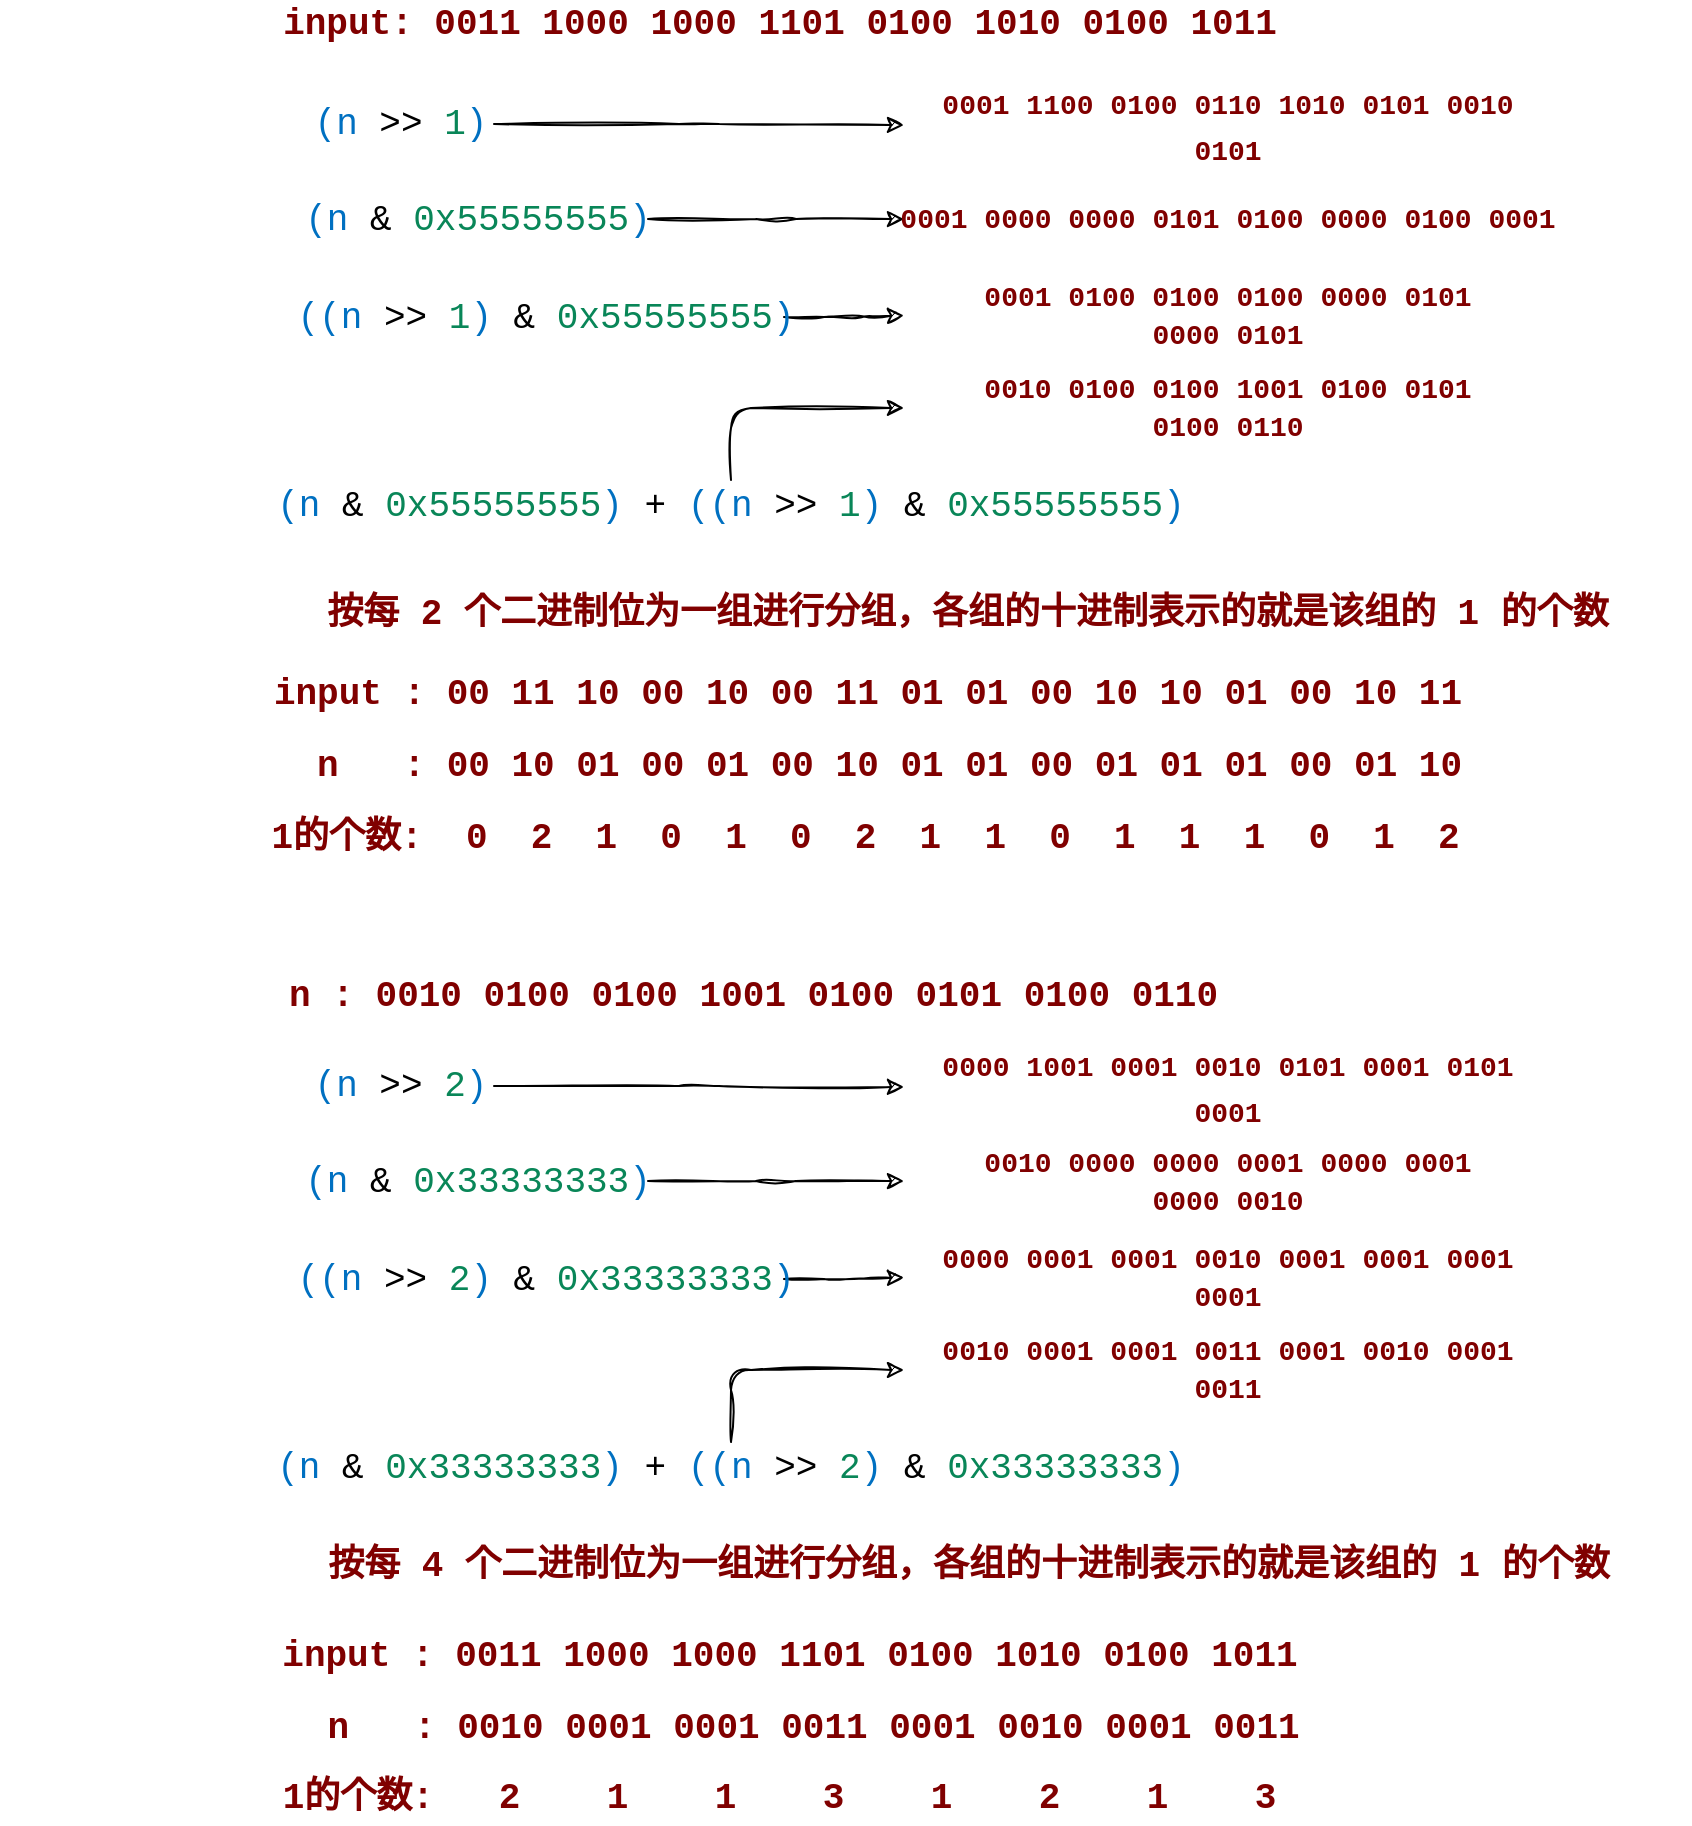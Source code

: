 <mxfile version="18.0.3" type="github">
  <diagram id="TyiRwvARTlcHj0YqI167" name="Page-1">
    <mxGraphModel dx="1438" dy="947" grid="1" gridSize="12" guides="1" tooltips="1" connect="1" arrows="1" fold="1" page="0" pageScale="1" pageWidth="827" pageHeight="1169" math="0" shadow="0">
      <root>
        <mxCell id="0" />
        <mxCell id="1" parent="0" />
        <mxCell id="M0y0zlbj2SUJRoKViv4J-130" value="&lt;div style=&quot;font-family: Consolas, &amp;quot;Courier New&amp;quot;, monospace; line-height: 19px;&quot;&gt;&lt;span style=&quot;color: rgb(128, 0, 0); font-weight: bold;&quot;&gt;&lt;font style=&quot;font-size: 18px;&quot;&gt;input:&amp;nbsp;0011&amp;nbsp;1000&amp;nbsp;1000&amp;nbsp;1101&amp;nbsp;0100&amp;nbsp;1010&amp;nbsp;0100&amp;nbsp;1011&lt;/font&gt;&lt;/span&gt;&lt;/div&gt;" style="text;html=1;strokeColor=none;fillColor=none;align=center;verticalAlign=middle;whiteSpace=wrap;rounded=0;sketch=1;" vertex="1" parent="1">
          <mxGeometry x="-60" y="-120" width="476" height="26" as="geometry" />
        </mxCell>
        <mxCell id="M0y0zlbj2SUJRoKViv4J-140" value="" style="edgeStyle=orthogonalEdgeStyle;sketch=1;orthogonalLoop=1;jettySize=auto;html=1;fontSize=18;" edge="1" parent="1" source="M0y0zlbj2SUJRoKViv4J-135" target="M0y0zlbj2SUJRoKViv4J-139">
          <mxGeometry relative="1" as="geometry" />
        </mxCell>
        <mxCell id="M0y0zlbj2SUJRoKViv4J-135" value="&lt;span style=&quot;font-family: Consolas, &amp;quot;Courier New&amp;quot;, monospace; color: rgb(0, 112, 193);&quot;&gt;(n&amp;nbsp;&lt;/span&gt;&lt;span style=&quot;font-family: Consolas, &amp;quot;Courier New&amp;quot;, monospace;&quot;&gt;&amp;amp;&lt;/span&gt;&lt;span style=&quot;font-family: Consolas, &amp;quot;Courier New&amp;quot;, monospace; color: rgb(0, 112, 193);&quot;&gt;&amp;nbsp;&lt;/span&gt;&lt;span style=&quot;font-family: Consolas, &amp;quot;Courier New&amp;quot;, monospace; color: rgb(9, 134, 88);&quot;&gt;0x55555555&lt;/span&gt;&lt;span style=&quot;font-family: Consolas, &amp;quot;Courier New&amp;quot;, monospace; color: rgb(0, 112, 193);&quot;&gt;)&lt;/span&gt;" style="text;html=1;strokeColor=none;fillColor=none;align=center;verticalAlign=middle;whiteSpace=wrap;rounded=0;sketch=1;fontSize=18;" vertex="1" parent="1">
          <mxGeometry x="-58" y="-26" width="170" height="31" as="geometry" />
        </mxCell>
        <mxCell id="M0y0zlbj2SUJRoKViv4J-146" value="" style="edgeStyle=orthogonalEdgeStyle;sketch=1;orthogonalLoop=1;jettySize=auto;html=1;fontSize=18;" edge="1" parent="1" source="M0y0zlbj2SUJRoKViv4J-136" target="M0y0zlbj2SUJRoKViv4J-145">
          <mxGeometry relative="1" as="geometry" />
        </mxCell>
        <mxCell id="M0y0zlbj2SUJRoKViv4J-136" value="&lt;span style=&quot;font-family: Consolas, &amp;quot;Courier New&amp;quot;, monospace; color: rgb(0, 112, 193);&quot;&gt;(n&amp;nbsp;&lt;/span&gt;&lt;span style=&quot;font-family: Consolas, &amp;quot;Courier New&amp;quot;, monospace;&quot;&gt;&amp;gt;&amp;gt;&lt;/span&gt;&lt;span style=&quot;font-family: Consolas, &amp;quot;Courier New&amp;quot;, monospace; color: rgb(0, 112, 193);&quot;&gt;&amp;nbsp;&lt;/span&gt;&lt;span style=&quot;font-family: Consolas, &amp;quot;Courier New&amp;quot;, monospace; color: rgb(9, 134, 88);&quot;&gt;1&lt;/span&gt;&lt;span style=&quot;font-family: Consolas, &amp;quot;Courier New&amp;quot;, monospace; color: rgb(0, 112, 193);&quot;&gt;)&lt;/span&gt;" style="text;html=1;strokeColor=none;fillColor=none;align=center;verticalAlign=middle;whiteSpace=wrap;rounded=0;sketch=1;fontSize=18;" vertex="1" parent="1">
          <mxGeometry x="-58" y="-74" width="93" height="32" as="geometry" />
        </mxCell>
        <mxCell id="M0y0zlbj2SUJRoKViv4J-149" value="" style="edgeStyle=orthogonalEdgeStyle;sketch=1;orthogonalLoop=1;jettySize=auto;html=1;fontSize=14;" edge="1" parent="1" source="M0y0zlbj2SUJRoKViv4J-137" target="M0y0zlbj2SUJRoKViv4J-148">
          <mxGeometry relative="1" as="geometry" />
        </mxCell>
        <mxCell id="M0y0zlbj2SUJRoKViv4J-137" value="&lt;span style=&quot;font-family: Consolas, &amp;quot;Courier New&amp;quot;, monospace; color: rgb(0, 112, 193);&quot;&gt;((n&amp;nbsp;&lt;/span&gt;&lt;span style=&quot;font-family: Consolas, &amp;quot;Courier New&amp;quot;, monospace;&quot;&gt;&amp;gt;&amp;gt;&lt;/span&gt;&lt;span style=&quot;font-family: Consolas, &amp;quot;Courier New&amp;quot;, monospace; color: rgb(0, 112, 193);&quot;&gt;&amp;nbsp;&lt;/span&gt;&lt;span style=&quot;font-family: Consolas, &amp;quot;Courier New&amp;quot;, monospace; color: rgb(9, 134, 88);&quot;&gt;1&lt;/span&gt;&lt;span style=&quot;font-family: Consolas, &amp;quot;Courier New&amp;quot;, monospace; color: rgb(0, 112, 193);&quot;&gt;)&amp;nbsp;&lt;/span&gt;&lt;span style=&quot;font-family: Consolas, &amp;quot;Courier New&amp;quot;, monospace;&quot;&gt;&amp;amp;&lt;/span&gt;&lt;span style=&quot;font-family: Consolas, &amp;quot;Courier New&amp;quot;, monospace; color: rgb(0, 112, 193);&quot;&gt;&amp;nbsp;&lt;/span&gt;&lt;span style=&quot;font-family: Consolas, &amp;quot;Courier New&amp;quot;, monospace; color: rgb(9, 134, 88);&quot;&gt;0x55555555&lt;/span&gt;&lt;span style=&quot;font-family: Consolas, &amp;quot;Courier New&amp;quot;, monospace; color: rgb(0, 112, 193);&quot;&gt;)&lt;/span&gt;" style="text;html=1;strokeColor=none;fillColor=none;align=center;verticalAlign=middle;whiteSpace=wrap;rounded=0;sketch=1;fontSize=18;" vertex="1" parent="1">
          <mxGeometry x="-58" y="22" width="238" height="33" as="geometry" />
        </mxCell>
        <mxCell id="M0y0zlbj2SUJRoKViv4J-154" style="edgeStyle=orthogonalEdgeStyle;sketch=1;orthogonalLoop=1;jettySize=auto;html=1;entryX=0;entryY=0.5;entryDx=0;entryDy=0;fontSize=14;" edge="1" parent="1" source="M0y0zlbj2SUJRoKViv4J-138" target="M0y0zlbj2SUJRoKViv4J-152">
          <mxGeometry relative="1" as="geometry" />
        </mxCell>
        <mxCell id="M0y0zlbj2SUJRoKViv4J-138" value="&lt;span style=&quot;font-family: Consolas, &amp;quot;Courier New&amp;quot;, monospace; color: rgb(0, 112, 193);&quot;&gt;(n&amp;nbsp;&lt;/span&gt;&lt;span style=&quot;font-family: Consolas, &amp;quot;Courier New&amp;quot;, monospace;&quot;&gt;&amp;amp;&lt;/span&gt;&lt;span style=&quot;font-family: Consolas, &amp;quot;Courier New&amp;quot;, monospace; color: rgb(0, 112, 193);&quot;&gt;&amp;nbsp;&lt;/span&gt;&lt;span style=&quot;font-family: Consolas, &amp;quot;Courier New&amp;quot;, monospace; color: rgb(9, 134, 88);&quot;&gt;0x55555555&lt;/span&gt;&lt;span style=&quot;font-family: Consolas, &amp;quot;Courier New&amp;quot;, monospace; color: rgb(0, 112, 193);&quot;&gt;)&amp;nbsp;&lt;/span&gt;&lt;span style=&quot;font-family: Consolas, &amp;quot;Courier New&amp;quot;, monospace;&quot;&gt;+&lt;/span&gt;&lt;span style=&quot;font-family: Consolas, &amp;quot;Courier New&amp;quot;, monospace; color: rgb(0, 112, 193);&quot;&gt;&amp;nbsp;((n&amp;nbsp;&lt;/span&gt;&lt;span style=&quot;font-family: Consolas, &amp;quot;Courier New&amp;quot;, monospace;&quot;&gt;&amp;gt;&amp;gt;&lt;/span&gt;&lt;span style=&quot;font-family: Consolas, &amp;quot;Courier New&amp;quot;, monospace; color: rgb(0, 112, 193);&quot;&gt;&amp;nbsp;&lt;/span&gt;&lt;span style=&quot;font-family: Consolas, &amp;quot;Courier New&amp;quot;, monospace; color: rgb(9, 134, 88);&quot;&gt;1&lt;/span&gt;&lt;span style=&quot;font-family: Consolas, &amp;quot;Courier New&amp;quot;, monospace; color: rgb(0, 112, 193);&quot;&gt;)&amp;nbsp;&lt;/span&gt;&lt;span style=&quot;font-family: Consolas, &amp;quot;Courier New&amp;quot;, monospace;&quot;&gt;&amp;amp;&lt;/span&gt;&lt;span style=&quot;font-family: Consolas, &amp;quot;Courier New&amp;quot;, monospace; color: rgb(0, 112, 193);&quot;&gt;&amp;nbsp;&lt;/span&gt;&lt;span style=&quot;font-family: Consolas, &amp;quot;Courier New&amp;quot;, monospace; color: rgb(9, 134, 88);&quot;&gt;0x55555555&lt;/span&gt;&lt;span style=&quot;font-family: Consolas, &amp;quot;Courier New&amp;quot;, monospace; color: rgb(0, 112, 193);&quot;&gt;)&lt;/span&gt;" style="text;html=1;strokeColor=none;fillColor=none;align=center;verticalAlign=middle;whiteSpace=wrap;rounded=0;sketch=1;fontSize=18;" vertex="1" parent="1">
          <mxGeometry x="-72" y="120" width="451" height="26" as="geometry" />
        </mxCell>
        <mxCell id="M0y0zlbj2SUJRoKViv4J-139" value="&lt;div style=&quot;font-family: Consolas, &amp;quot;Courier New&amp;quot;, monospace; font-size: 14px; line-height: 19px;&quot;&gt;&lt;span style=&quot;color: #800000;font-weight: bold;&quot;&gt;0001&amp;nbsp;0000&amp;nbsp;0000&amp;nbsp;0101&amp;nbsp;0100&amp;nbsp;0000&amp;nbsp;0100&amp;nbsp;0001&lt;/span&gt;&lt;/div&gt;" style="text;html=1;strokeColor=none;fillColor=none;align=center;verticalAlign=middle;whiteSpace=wrap;rounded=0;sketch=1;fontSize=18;" vertex="1" parent="1">
          <mxGeometry x="240" y="-21.75" width="324" height="22.5" as="geometry" />
        </mxCell>
        <mxCell id="M0y0zlbj2SUJRoKViv4J-145" value="&lt;span style=&quot;color: rgb(128, 0, 0); font-family: Consolas, &amp;quot;Courier New&amp;quot;, monospace; font-weight: 700;&quot;&gt;&lt;font style=&quot;font-size: 14px;&quot;&gt;0001 1100 0100 0110 1010 0101 0010 0101&lt;/font&gt;&lt;/span&gt;" style="text;html=1;strokeColor=none;fillColor=none;align=center;verticalAlign=middle;whiteSpace=wrap;rounded=0;sketch=1;fontSize=18;" vertex="1" parent="1">
          <mxGeometry x="240" y="-73" width="324" height="31" as="geometry" />
        </mxCell>
        <mxCell id="M0y0zlbj2SUJRoKViv4J-148" value="&lt;div style=&quot;font-family: Consolas, &amp;quot;Courier New&amp;quot;, monospace; line-height: 19px;&quot;&gt;&lt;span style=&quot;color: #800000;font-weight: bold;&quot;&gt;0001&amp;nbsp;0100&amp;nbsp;0100&amp;nbsp;0100&amp;nbsp;0000&amp;nbsp;0101 0000&amp;nbsp;0101&lt;/span&gt;&lt;/div&gt;" style="text;html=1;strokeColor=none;fillColor=none;align=center;verticalAlign=middle;whiteSpace=wrap;rounded=0;sketch=1;fontSize=14;" vertex="1" parent="1">
          <mxGeometry x="240" y="26.5" width="324" height="22.5" as="geometry" />
        </mxCell>
        <mxCell id="M0y0zlbj2SUJRoKViv4J-152" value="&lt;div style=&quot;font-family: Consolas, &amp;quot;Courier New&amp;quot;, monospace; line-height: 19px;&quot;&gt;&lt;span style=&quot;color: #800000;font-weight: bold;&quot;&gt;0010&amp;nbsp;0100&amp;nbsp;0100 1001 0100&amp;nbsp;0101 0100&amp;nbsp;0110&lt;/span&gt;&lt;/div&gt;" style="text;html=1;strokeColor=none;fillColor=none;align=center;verticalAlign=middle;whiteSpace=wrap;rounded=0;sketch=1;fontSize=14;" vertex="1" parent="1">
          <mxGeometry x="240" y="72" width="324" height="24" as="geometry" />
        </mxCell>
        <mxCell id="M0y0zlbj2SUJRoKViv4J-155" value="&lt;div style=&quot;font-family: Consolas, &amp;quot;Courier New&amp;quot;, monospace; line-height: 19px;&quot;&gt;&lt;span style=&quot;color: rgb(128, 0, 0);&quot;&gt;&lt;b&gt;&lt;font style=&quot;font-size: 18px;&quot;&gt;按每&amp;nbsp;2&amp;nbsp;个二进制位为一组进行分组，各组的十进制表示的就是该组的 1 的个数&lt;/font&gt;&lt;/b&gt;&lt;/span&gt;&lt;/div&gt;" style="text;html=1;strokeColor=none;fillColor=none;align=center;verticalAlign=middle;whiteSpace=wrap;rounded=0;sketch=1;fontSize=14;" vertex="1" parent="1">
          <mxGeometry x="-88" y="159" width="720" height="56" as="geometry" />
        </mxCell>
        <mxCell id="M0y0zlbj2SUJRoKViv4J-156" value="&lt;div style=&quot;font-family: Consolas, &amp;quot;Courier New&amp;quot;, monospace; line-height: 19px;&quot;&gt;&lt;span style=&quot;color: rgb(128, 0, 0); font-weight: bold;&quot;&gt;&lt;font style=&quot;font-size: 18px;&quot;&gt;input :&amp;nbsp;00 11&amp;nbsp;10 00&amp;nbsp;10 00&amp;nbsp;11 01&amp;nbsp;01 00&amp;nbsp;10 10&amp;nbsp;01 00&amp;nbsp;10 11&lt;/font&gt;&lt;/span&gt;&lt;/div&gt;" style="text;html=1;strokeColor=none;fillColor=none;align=center;verticalAlign=middle;whiteSpace=wrap;rounded=0;sketch=1;" vertex="1" parent="1">
          <mxGeometry x="-143" y="216" width="730" height="24" as="geometry" />
        </mxCell>
        <mxCell id="M0y0zlbj2SUJRoKViv4J-157" value="&lt;div style=&quot;font-family: Consolas, &amp;quot;Courier New&amp;quot;, monospace; line-height: 19px;&quot;&gt;&lt;span style=&quot;color: rgb(128, 0, 0); font-weight: bold;&quot;&gt;&lt;font style=&quot;font-size: 18px;&quot;&gt;&amp;nbsp; n&amp;nbsp; &amp;nbsp;:&amp;nbsp;00 10 01 00 01 00&amp;nbsp;10 01&amp;nbsp;01 00 01 01 01 00 01 10&lt;/font&gt;&lt;/span&gt;&lt;/div&gt;" style="text;html=1;strokeColor=none;fillColor=none;align=center;verticalAlign=middle;whiteSpace=wrap;rounded=0;sketch=1;" vertex="1" parent="1">
          <mxGeometry x="-143" y="252" width="730" height="24" as="geometry" />
        </mxCell>
        <mxCell id="M0y0zlbj2SUJRoKViv4J-158" value="&lt;div style=&quot;font-family: Consolas, &amp;quot;Courier New&amp;quot;, monospace; line-height: 19px;&quot;&gt;&lt;span style=&quot;color: rgb(128, 0, 0); font-weight: bold;&quot;&gt;&lt;font style=&quot;font-size: 18px;&quot;&gt;&amp;nbsp; 1的个数:&amp;nbsp; 0&amp;nbsp; 2&amp;nbsp; 1&amp;nbsp; 0&amp;nbsp; 1&amp;nbsp; 0&amp;nbsp; 2&amp;nbsp; 1&amp;nbsp; 1&amp;nbsp; 0&amp;nbsp; 1&amp;nbsp; 1&amp;nbsp; 1&amp;nbsp; 0&amp;nbsp; 1&amp;nbsp; 2&lt;/font&gt;&lt;/span&gt;&lt;/div&gt;" style="text;html=1;strokeColor=none;fillColor=none;align=center;verticalAlign=middle;whiteSpace=wrap;rounded=0;sketch=1;" vertex="1" parent="1">
          <mxGeometry x="-155" y="288" width="730" height="24" as="geometry" />
        </mxCell>
        <mxCell id="M0y0zlbj2SUJRoKViv4J-177" value="" style="edgeStyle=orthogonalEdgeStyle;sketch=1;orthogonalLoop=1;jettySize=auto;html=1;fontSize=18;" edge="1" source="M0y0zlbj2SUJRoKViv4J-178" target="M0y0zlbj2SUJRoKViv4J-185" parent="1">
          <mxGeometry relative="1" as="geometry" />
        </mxCell>
        <mxCell id="M0y0zlbj2SUJRoKViv4J-178" value="&lt;span style=&quot;font-family: Consolas, &amp;quot;Courier New&amp;quot;, monospace; color: rgb(0, 112, 193);&quot;&gt;(n&amp;nbsp;&lt;/span&gt;&lt;span style=&quot;font-family: Consolas, &amp;quot;Courier New&amp;quot;, monospace;&quot;&gt;&amp;amp;&lt;/span&gt;&lt;span style=&quot;font-family: Consolas, &amp;quot;Courier New&amp;quot;, monospace; color: rgb(0, 112, 193);&quot;&gt;&amp;nbsp;&lt;/span&gt;&lt;span style=&quot;font-family: Consolas, &amp;quot;Courier New&amp;quot;, monospace; color: rgb(9, 134, 88);&quot;&gt;0x33333333&lt;/span&gt;&lt;span style=&quot;font-family: Consolas, &amp;quot;Courier New&amp;quot;, monospace; color: rgb(0, 112, 193);&quot;&gt;)&lt;/span&gt;" style="text;html=1;strokeColor=none;fillColor=none;align=center;verticalAlign=middle;whiteSpace=wrap;rounded=0;sketch=1;fontSize=18;" vertex="1" parent="1">
          <mxGeometry x="-58" y="455" width="170" height="31" as="geometry" />
        </mxCell>
        <mxCell id="M0y0zlbj2SUJRoKViv4J-179" value="" style="edgeStyle=orthogonalEdgeStyle;sketch=1;orthogonalLoop=1;jettySize=auto;html=1;fontSize=18;" edge="1" source="M0y0zlbj2SUJRoKViv4J-180" target="M0y0zlbj2SUJRoKViv4J-186" parent="1">
          <mxGeometry relative="1" as="geometry" />
        </mxCell>
        <mxCell id="M0y0zlbj2SUJRoKViv4J-180" value="&lt;span style=&quot;font-family: Consolas, &amp;quot;Courier New&amp;quot;, monospace; color: rgb(0, 112, 193);&quot;&gt;(n&amp;nbsp;&lt;/span&gt;&lt;span style=&quot;font-family: Consolas, &amp;quot;Courier New&amp;quot;, monospace;&quot;&gt;&amp;gt;&amp;gt;&lt;/span&gt;&lt;span style=&quot;font-family: Consolas, &amp;quot;Courier New&amp;quot;, monospace; color: rgb(0, 112, 193);&quot;&gt;&amp;nbsp;&lt;/span&gt;&lt;span style=&quot;font-family: Consolas, &amp;quot;Courier New&amp;quot;, monospace;&quot;&gt;&lt;font color=&quot;#098658&quot;&gt;2&lt;/font&gt;&lt;/span&gt;&lt;span style=&quot;font-family: Consolas, &amp;quot;Courier New&amp;quot;, monospace; color: rgb(0, 112, 193);&quot;&gt;)&lt;/span&gt;" style="text;html=1;strokeColor=none;fillColor=none;align=center;verticalAlign=middle;whiteSpace=wrap;rounded=0;sketch=1;fontSize=18;" vertex="1" parent="1">
          <mxGeometry x="-58" y="407" width="93" height="32" as="geometry" />
        </mxCell>
        <mxCell id="M0y0zlbj2SUJRoKViv4J-181" value="" style="edgeStyle=orthogonalEdgeStyle;sketch=1;orthogonalLoop=1;jettySize=auto;html=1;fontSize=14;" edge="1" source="M0y0zlbj2SUJRoKViv4J-182" target="M0y0zlbj2SUJRoKViv4J-187" parent="1">
          <mxGeometry relative="1" as="geometry" />
        </mxCell>
        <mxCell id="M0y0zlbj2SUJRoKViv4J-182" value="&lt;span style=&quot;font-family: Consolas, &amp;quot;Courier New&amp;quot;, monospace; color: rgb(0, 112, 193);&quot;&gt;((n&amp;nbsp;&lt;/span&gt;&lt;span style=&quot;font-family: Consolas, &amp;quot;Courier New&amp;quot;, monospace;&quot;&gt;&amp;gt;&amp;gt;&lt;/span&gt;&lt;span style=&quot;font-family: Consolas, &amp;quot;Courier New&amp;quot;, monospace; color: rgb(0, 112, 193);&quot;&gt;&amp;nbsp;&lt;/span&gt;&lt;span style=&quot;font-family: Consolas, &amp;quot;Courier New&amp;quot;, monospace; color: rgb(9, 134, 88);&quot;&gt;2&lt;/span&gt;&lt;span style=&quot;font-family: Consolas, &amp;quot;Courier New&amp;quot;, monospace; color: rgb(0, 112, 193);&quot;&gt;)&amp;nbsp;&lt;/span&gt;&lt;span style=&quot;font-family: Consolas, &amp;quot;Courier New&amp;quot;, monospace;&quot;&gt;&amp;amp;&lt;/span&gt;&lt;span style=&quot;font-family: Consolas, &amp;quot;Courier New&amp;quot;, monospace; color: rgb(0, 112, 193);&quot;&gt;&amp;nbsp;&lt;/span&gt;&lt;span style=&quot;font-family: Consolas, &amp;quot;Courier New&amp;quot;, monospace; color: rgb(9, 134, 88);&quot;&gt;0x33333333&lt;/span&gt;&lt;span style=&quot;font-family: Consolas, &amp;quot;Courier New&amp;quot;, monospace; color: rgb(0, 112, 193);&quot;&gt;)&lt;/span&gt;" style="text;html=1;strokeColor=none;fillColor=none;align=center;verticalAlign=middle;whiteSpace=wrap;rounded=0;sketch=1;fontSize=18;" vertex="1" parent="1">
          <mxGeometry x="-58" y="503" width="238" height="33" as="geometry" />
        </mxCell>
        <mxCell id="M0y0zlbj2SUJRoKViv4J-183" style="edgeStyle=orthogonalEdgeStyle;sketch=1;orthogonalLoop=1;jettySize=auto;html=1;entryX=0;entryY=0.5;entryDx=0;entryDy=0;fontSize=14;" edge="1" source="M0y0zlbj2SUJRoKViv4J-184" target="M0y0zlbj2SUJRoKViv4J-188" parent="1">
          <mxGeometry relative="1" as="geometry" />
        </mxCell>
        <mxCell id="M0y0zlbj2SUJRoKViv4J-184" value="&lt;div style=&quot;font-family: Consolas, &amp;quot;Courier New&amp;quot;, monospace; line-height: 19px;&quot;&gt;&lt;font style=&quot;font-size: 18px;&quot;&gt;&lt;span style=&quot;color: rgb(0, 112, 193);&quot;&gt;(n&amp;nbsp;&lt;/span&gt;&amp;amp;&lt;span style=&quot;color: rgb(0, 112, 193);&quot;&gt;&amp;nbsp;&lt;/span&gt;&lt;span style=&quot;color: rgb(9, 134, 88);&quot;&gt;0x33333333&lt;/span&gt;&lt;span style=&quot;color: rgb(0, 112, 193);&quot;&gt;)&amp;nbsp;&lt;/span&gt;+&lt;span style=&quot;color: rgb(0, 112, 193);&quot;&gt;&amp;nbsp;((n&amp;nbsp;&lt;/span&gt;&amp;gt;&amp;gt;&lt;span style=&quot;color: rgb(0, 112, 193);&quot;&gt;&amp;nbsp;&lt;/span&gt;&lt;span style=&quot;color: rgb(9, 134, 88);&quot;&gt;2&lt;/span&gt;&lt;span style=&quot;color: rgb(0, 112, 193);&quot;&gt;)&amp;nbsp;&lt;/span&gt;&amp;amp;&lt;span style=&quot;color: rgb(0, 112, 193);&quot;&gt;&amp;nbsp;&lt;/span&gt;&lt;span style=&quot;color: rgb(9, 134, 88);&quot;&gt;0x33333333&lt;/span&gt;&lt;span style=&quot;color: rgb(0, 112, 193);&quot;&gt;)&lt;/span&gt;&lt;/font&gt;&lt;/div&gt;" style="text;html=1;strokeColor=none;fillColor=none;align=center;verticalAlign=middle;whiteSpace=wrap;rounded=0;sketch=1;fontSize=18;" vertex="1" parent="1">
          <mxGeometry x="-72" y="601" width="451" height="26" as="geometry" />
        </mxCell>
        <mxCell id="M0y0zlbj2SUJRoKViv4J-185" value="&lt;div style=&quot;font-family: Consolas, &amp;quot;Courier New&amp;quot;, monospace; font-size: 14px; line-height: 19px;&quot;&gt;&lt;span style=&quot;color: #800000;font-weight: bold;&quot;&gt;0010 0000&amp;nbsp;0000&amp;nbsp;0001&amp;nbsp;0000&amp;nbsp;0001 0000&amp;nbsp;0010&lt;/span&gt;&lt;/div&gt;" style="text;html=1;strokeColor=none;fillColor=none;align=center;verticalAlign=middle;whiteSpace=wrap;rounded=0;sketch=1;fontSize=18;" vertex="1" parent="1">
          <mxGeometry x="240" y="459.25" width="324" height="22.5" as="geometry" />
        </mxCell>
        <mxCell id="M0y0zlbj2SUJRoKViv4J-186" value="&lt;span style=&quot;color: rgb(128, 0, 0); font-family: Consolas, &amp;quot;Courier New&amp;quot;, monospace; font-weight: 700;&quot;&gt;&lt;font style=&quot;font-size: 14px;&quot;&gt;0000 1001 0001 0010 0101 0001 0101 0001&lt;/font&gt;&lt;/span&gt;" style="text;html=1;strokeColor=none;fillColor=none;align=center;verticalAlign=middle;whiteSpace=wrap;rounded=0;sketch=1;fontSize=18;" vertex="1" parent="1">
          <mxGeometry x="240" y="408" width="324" height="31" as="geometry" />
        </mxCell>
        <mxCell id="M0y0zlbj2SUJRoKViv4J-187" value="&lt;div style=&quot;font-family: Consolas, &amp;quot;Courier New&amp;quot;, monospace; line-height: 19px;&quot;&gt;&lt;span style=&quot;color: #800000;font-weight: bold;&quot;&gt;0000 0001 0001 0010&amp;nbsp;0001 0001 0001 0001&lt;/span&gt;&lt;/div&gt;" style="text;html=1;strokeColor=none;fillColor=none;align=center;verticalAlign=middle;whiteSpace=wrap;rounded=0;sketch=1;fontSize=14;" vertex="1" parent="1">
          <mxGeometry x="240" y="507.5" width="324" height="22.5" as="geometry" />
        </mxCell>
        <mxCell id="M0y0zlbj2SUJRoKViv4J-188" value="&lt;div style=&quot;font-family: Consolas, &amp;quot;Courier New&amp;quot;, monospace; line-height: 19px;&quot;&gt;&lt;span style=&quot;color: #800000;font-weight: bold;&quot;&gt;0010&amp;nbsp;0001 0001 0011 0001 0010 0001 0011&lt;/span&gt;&lt;/div&gt;" style="text;html=1;strokeColor=none;fillColor=none;align=center;verticalAlign=middle;whiteSpace=wrap;rounded=0;sketch=1;fontSize=14;" vertex="1" parent="1">
          <mxGeometry x="240" y="553" width="324" height="24" as="geometry" />
        </mxCell>
        <mxCell id="M0y0zlbj2SUJRoKViv4J-189" value="&lt;div style=&quot;font-family: Consolas, &amp;quot;Courier New&amp;quot;, monospace; line-height: 19px;&quot;&gt;&lt;span style=&quot;color: rgb(128, 0, 0);&quot;&gt;&lt;b&gt;&lt;font style=&quot;font-size: 18px;&quot;&gt;按每 4 个二进制位为一组进行分组，各组的十进制表示的就是该组的 1 的个数&lt;/font&gt;&lt;/b&gt;&lt;/span&gt;&lt;/div&gt;" style="text;html=1;strokeColor=none;fillColor=none;align=center;verticalAlign=middle;whiteSpace=wrap;rounded=0;sketch=1;fontSize=14;" vertex="1" parent="1">
          <mxGeometry x="-88" y="641" width="721" height="44" as="geometry" />
        </mxCell>
        <mxCell id="M0y0zlbj2SUJRoKViv4J-190" value="&lt;div style=&quot;font-family: Consolas, &amp;quot;Courier New&amp;quot;, monospace; line-height: 19px;&quot;&gt;&lt;span style=&quot;color: rgb(128, 0, 0); font-weight: bold;&quot;&gt;&lt;font style=&quot;font-size: 18px;&quot;&gt;input :&amp;nbsp;0011&amp;nbsp;1000&amp;nbsp;1000&amp;nbsp;1101&amp;nbsp;0100&amp;nbsp;1010&amp;nbsp;0100&amp;nbsp;1011&lt;/font&gt;&lt;/span&gt;&lt;/div&gt;" style="text;html=1;strokeColor=none;fillColor=none;align=center;verticalAlign=middle;whiteSpace=wrap;rounded=0;sketch=1;" vertex="1" parent="1">
          <mxGeometry x="-182" y="697" width="730" height="24" as="geometry" />
        </mxCell>
        <mxCell id="M0y0zlbj2SUJRoKViv4J-191" value="&lt;div style=&quot;font-family: Consolas, &amp;quot;Courier New&amp;quot;, monospace; line-height: 19px;&quot;&gt;&lt;span style=&quot;color: rgb(128, 0, 0); font-weight: bold;&quot;&gt;&lt;font style=&quot;font-size: 18px;&quot;&gt;&amp;nbsp; n&amp;nbsp; &amp;nbsp;:&amp;nbsp;0010 0001 0001 0011 0001 0010 0001 0011&lt;/font&gt;&lt;/span&gt;&lt;/div&gt;" style="text;html=1;strokeColor=none;fillColor=none;align=center;verticalAlign=middle;whiteSpace=wrap;rounded=0;sketch=1;" vertex="1" parent="1">
          <mxGeometry x="-181" y="733" width="730" height="24" as="geometry" />
        </mxCell>
        <mxCell id="M0y0zlbj2SUJRoKViv4J-192" value="&lt;div style=&quot;font-family: Consolas, &amp;quot;Courier New&amp;quot;, monospace; line-height: 19px;&quot;&gt;&lt;span style=&quot;color: rgb(128, 0, 0); font-weight: bold;&quot;&gt;&lt;font style=&quot;font-size: 18px;&quot;&gt;&amp;nbsp; 1的个数:&amp;nbsp; &amp;nbsp;2&amp;nbsp; &amp;nbsp; 1&amp;nbsp; &amp;nbsp; 1&amp;nbsp; &amp;nbsp; 3&amp;nbsp; &amp;nbsp; 1&amp;nbsp; &amp;nbsp; 2&amp;nbsp; &amp;nbsp; 1&amp;nbsp; &amp;nbsp; 3&lt;/font&gt;&lt;/span&gt;&lt;/div&gt;" style="text;html=1;strokeColor=none;fillColor=none;align=center;verticalAlign=middle;whiteSpace=wrap;rounded=0;sketch=1;" vertex="1" parent="1">
          <mxGeometry x="-198" y="768" width="730" height="24" as="geometry" />
        </mxCell>
        <mxCell id="M0y0zlbj2SUJRoKViv4J-194" value="&lt;div style=&quot;font-family: Consolas, &amp;quot;Courier New&amp;quot;, monospace; line-height: 19px;&quot;&gt;&lt;span style=&quot;color: rgb(128, 0, 0); font-weight: bold;&quot;&gt;&lt;font style=&quot;font-size: 18px;&quot;&gt;&amp;nbsp; n :&amp;nbsp;0010 0100 0100&amp;nbsp;1001&amp;nbsp;0100 0101 0100 0110&lt;/font&gt;&lt;/span&gt;&lt;/div&gt;" style="text;html=1;strokeColor=none;fillColor=none;align=center;verticalAlign=middle;whiteSpace=wrap;rounded=0;sketch=1;" vertex="1" parent="1">
          <mxGeometry x="-211.5" y="367" width="730" height="24" as="geometry" />
        </mxCell>
      </root>
    </mxGraphModel>
  </diagram>
</mxfile>
